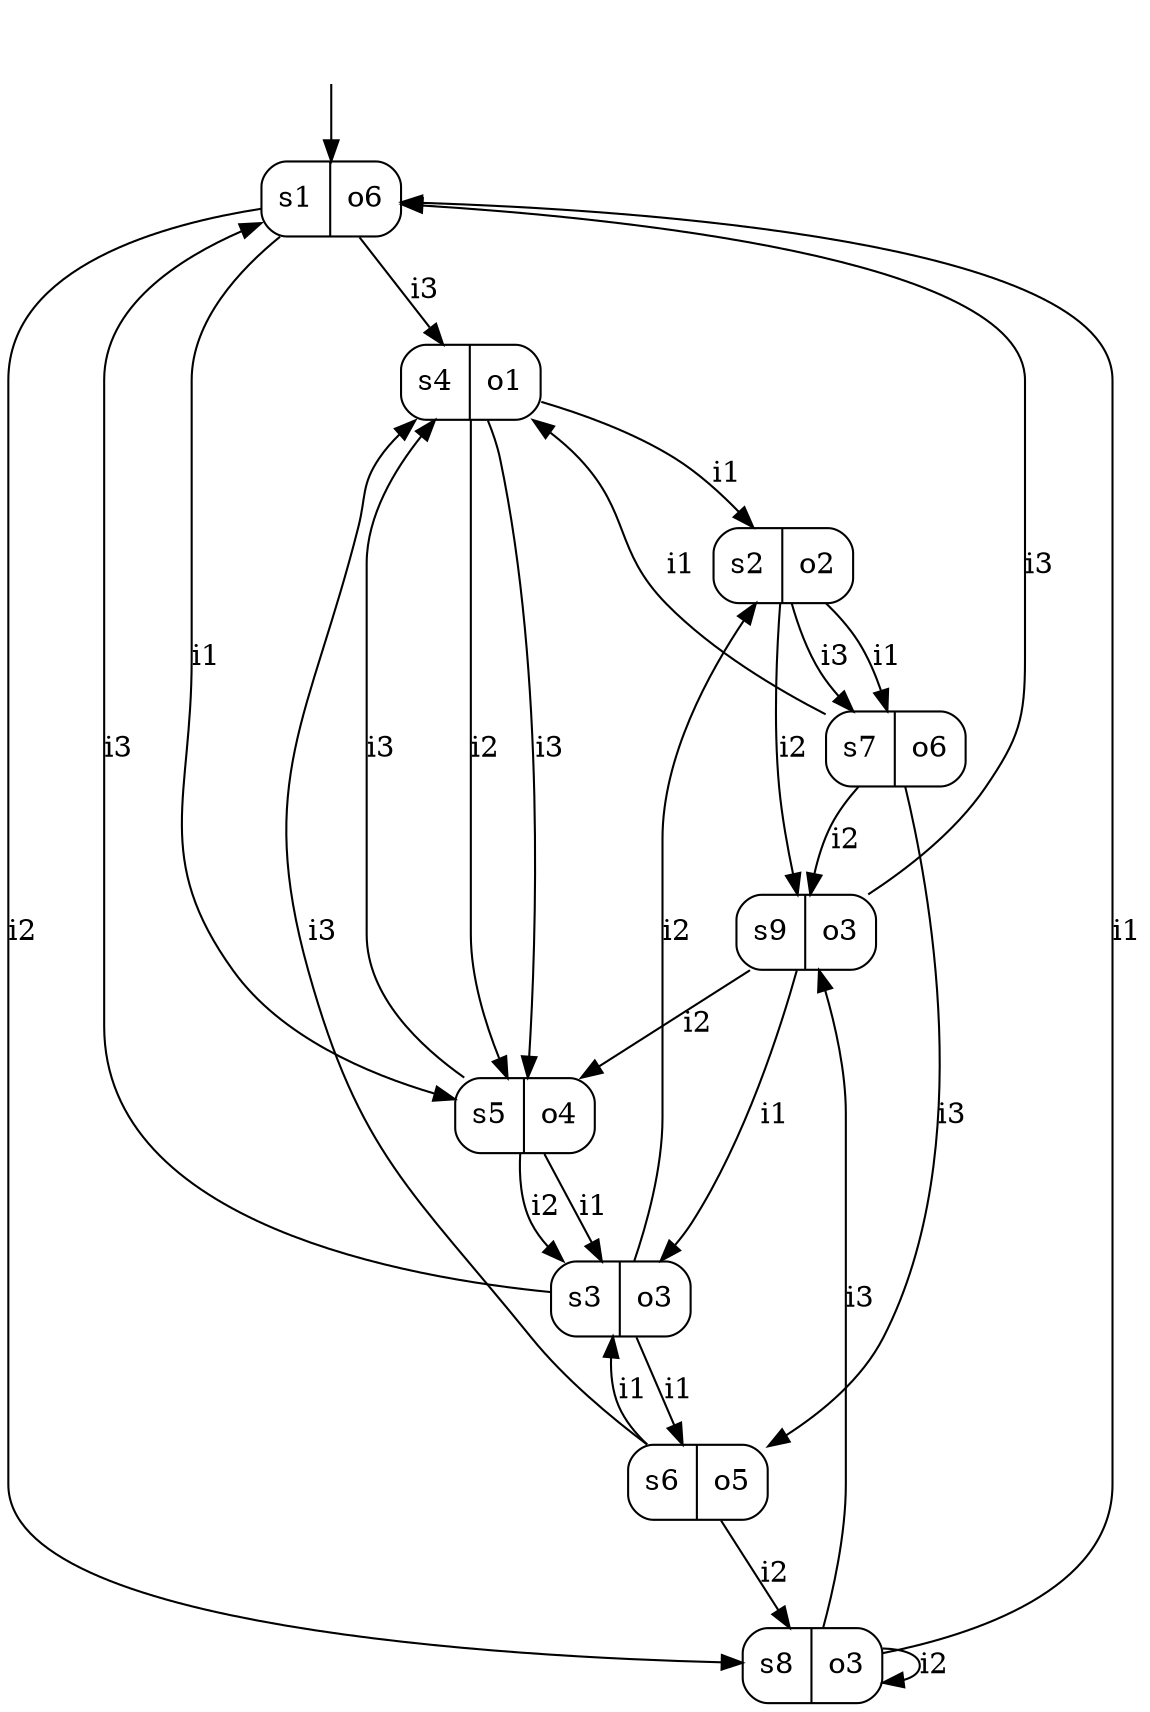 digraph MooreMachine_9States_3Inputs_6Outputs_40860044f44c4aae995d41f53c0acad7 {
s1 [label="s1|o6", shape=record, style=rounded];
s2 [label="s2|o2", shape=record, style=rounded];
s3 [label="s3|o3", shape=record, style=rounded];
s4 [label="s4|o1", shape=record, style=rounded];
s5 [label="s5|o4", shape=record, style=rounded];
s6 [label="s6|o5", shape=record, style=rounded];
s7 [label="s7|o6", shape=record, style=rounded];
s8 [label="s8|o3", shape=record, style=rounded];
s9 [label="s9|o3", shape=record, style=rounded];
s1 -> s5 [label="i1"];
s1 -> s8 [label="i2"];
s1 -> s4 [label="i3"];
s2 -> s7 [label="i1"];
s2 -> s9 [label="i2"];
s2 -> s7 [label="i3"];
s3 -> s6 [label="i1"];
s3 -> s2 [label="i2"];
s3 -> s1 [label="i3"];
s4 -> s2 [label="i1"];
s4 -> s5 [label="i2"];
s4 -> s5 [label="i3"];
s5 -> s3 [label="i1"];
s5 -> s3 [label="i2"];
s5 -> s4 [label="i3"];
s6 -> s3 [label="i1"];
s6 -> s8 [label="i2"];
s6 -> s4 [label="i3"];
s7 -> s4 [label="i1"];
s7 -> s9 [label="i2"];
s7 -> s6 [label="i3"];
s8 -> s1 [label="i1"];
s8 -> s8 [label="i2"];
s8 -> s9 [label="i3"];
s9 -> s3 [label="i1"];
s9 -> s5 [label="i2"];
s9 -> s1 [label="i3"];
__start0 [shape=none, label=""];
__start0 -> s1 [label=""];
}
